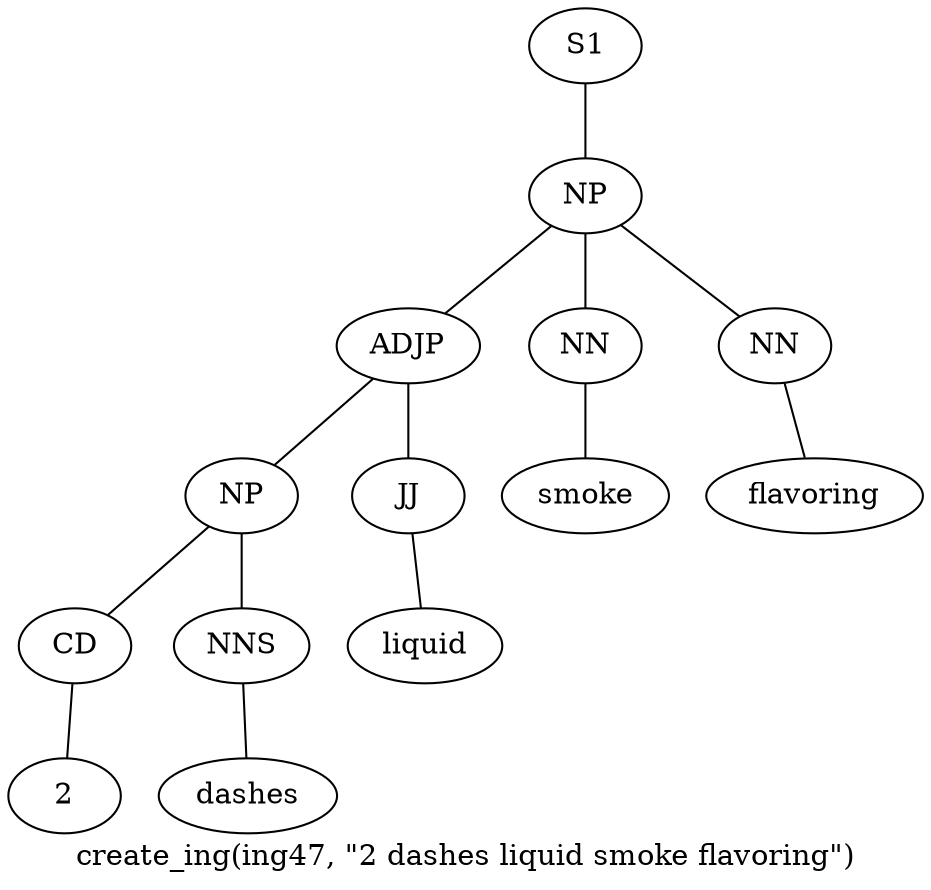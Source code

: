 graph SyntaxGraph {
	label = "create_ing(ing47, \"2 dashes liquid smoke flavoring\")";
	Node0 [label="S1"];
	Node1 [label="NP"];
	Node2 [label="ADJP"];
	Node3 [label="NP"];
	Node4 [label="CD"];
	Node5 [label="2"];
	Node6 [label="NNS"];
	Node7 [label="dashes"];
	Node8 [label="JJ"];
	Node9 [label="liquid"];
	Node10 [label="NN"];
	Node11 [label="smoke"];
	Node12 [label="NN"];
	Node13 [label="flavoring"];

	Node0 -- Node1;
	Node1 -- Node2;
	Node1 -- Node10;
	Node1 -- Node12;
	Node2 -- Node3;
	Node2 -- Node8;
	Node3 -- Node4;
	Node3 -- Node6;
	Node4 -- Node5;
	Node6 -- Node7;
	Node8 -- Node9;
	Node10 -- Node11;
	Node12 -- Node13;
}